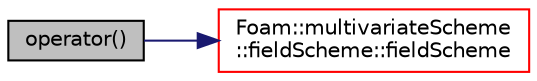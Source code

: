 digraph "operator()"
{
  bgcolor="transparent";
  edge [fontname="Helvetica",fontsize="10",labelfontname="Helvetica",labelfontsize="10"];
  node [fontname="Helvetica",fontsize="10",shape=record];
  rankdir="LR";
  Node318 [label="operator()",height=0.2,width=0.4,color="black", fillcolor="grey75", style="filled", fontcolor="black"];
  Node318 -> Node319 [color="midnightblue",fontsize="10",style="solid",fontname="Helvetica"];
  Node319 [label="Foam::multivariateScheme\l::fieldScheme::fieldScheme",height=0.2,width=0.4,color="red",URL="$a23933.html#afd8ded0d3a0046bd2c2b996a2fc20319"];
}
